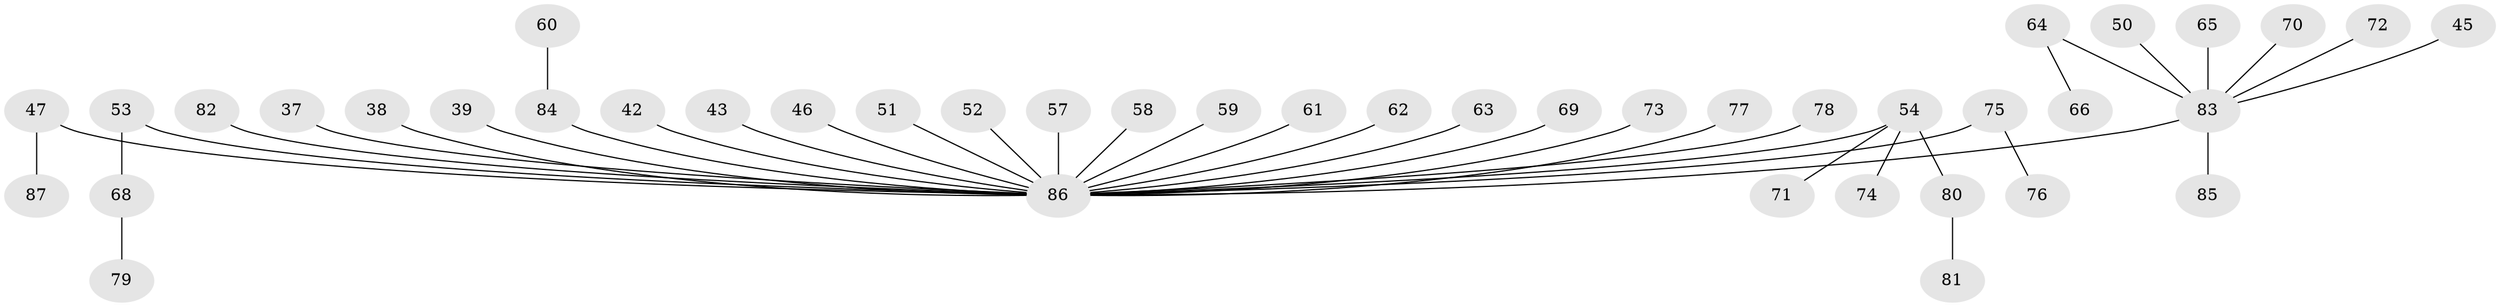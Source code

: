 // original degree distribution, {4: 0.09195402298850575, 2: 0.20689655172413793, 6: 0.034482758620689655, 5: 0.011494252873563218, 1: 0.5632183908045977, 7: 0.022988505747126436, 3: 0.06896551724137931}
// Generated by graph-tools (version 1.1) at 2025/56/03/04/25 21:56:13]
// undirected, 43 vertices, 42 edges
graph export_dot {
graph [start="1"]
  node [color=gray90,style=filled];
  37;
  38;
  39;
  42;
  43;
  45;
  46;
  47 [super="+40"];
  50;
  51;
  52;
  53;
  54;
  57;
  58 [super="+4"];
  59;
  60;
  61;
  62;
  63;
  64;
  65 [super="+15"];
  66;
  68;
  69;
  70;
  71;
  72;
  73 [super="+11"];
  74;
  75;
  76;
  77;
  78;
  79;
  80;
  81;
  82;
  83 [super="+7+41+27"];
  84 [super="+49"];
  85;
  86 [super="+29+10+9+55+35+13+48+18+16+17+19+22+26+33+67+32+34+36"];
  87;
  37 -- 86;
  38 -- 86;
  39 -- 86;
  42 -- 86;
  43 -- 86;
  45 -- 83;
  46 -- 86;
  47 -- 87;
  47 -- 86;
  50 -- 83;
  51 -- 86;
  52 -- 86;
  53 -- 68;
  53 -- 86;
  54 -- 71;
  54 -- 74;
  54 -- 80;
  54 -- 86;
  57 -- 86;
  58 -- 86;
  59 -- 86;
  60 -- 84;
  61 -- 86;
  62 -- 86;
  63 -- 86;
  64 -- 66;
  64 -- 83;
  65 -- 83;
  68 -- 79;
  69 -- 86;
  70 -- 83;
  72 -- 83;
  73 -- 86;
  75 -- 76;
  75 -- 86;
  77 -- 86;
  78 -- 86;
  80 -- 81;
  82 -- 86;
  83 -- 86;
  83 -- 85;
  84 -- 86;
}
